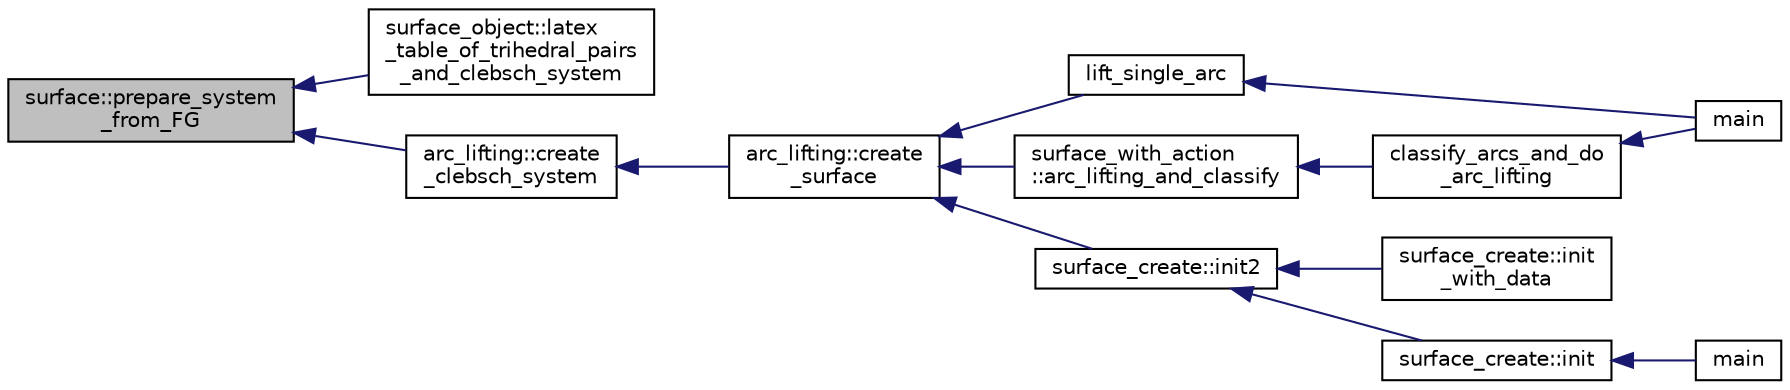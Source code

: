 digraph "surface::prepare_system_from_FG"
{
  edge [fontname="Helvetica",fontsize="10",labelfontname="Helvetica",labelfontsize="10"];
  node [fontname="Helvetica",fontsize="10",shape=record];
  rankdir="LR";
  Node4711 [label="surface::prepare_system\l_from_FG",height=0.2,width=0.4,color="black", fillcolor="grey75", style="filled", fontcolor="black"];
  Node4711 -> Node4712 [dir="back",color="midnightblue",fontsize="10",style="solid",fontname="Helvetica"];
  Node4712 [label="surface_object::latex\l_table_of_trihedral_pairs\l_and_clebsch_system",height=0.2,width=0.4,color="black", fillcolor="white", style="filled",URL="$df/df8/classsurface__object.html#a174ac7ffea380b2c2593fbe540da38c4"];
  Node4711 -> Node4713 [dir="back",color="midnightblue",fontsize="10",style="solid",fontname="Helvetica"];
  Node4713 [label="arc_lifting::create\l_clebsch_system",height=0.2,width=0.4,color="black", fillcolor="white", style="filled",URL="$dc/db7/classarc__lifting.html#a70e7b6f208cc31296982de47a2114721"];
  Node4713 -> Node4714 [dir="back",color="midnightblue",fontsize="10",style="solid",fontname="Helvetica"];
  Node4714 [label="arc_lifting::create\l_surface",height=0.2,width=0.4,color="black", fillcolor="white", style="filled",URL="$dc/db7/classarc__lifting.html#a2b1fd46281de9ff3fef00fc122d39b2b"];
  Node4714 -> Node4715 [dir="back",color="midnightblue",fontsize="10",style="solid",fontname="Helvetica"];
  Node4715 [label="lift_single_arc",height=0.2,width=0.4,color="black", fillcolor="white", style="filled",URL="$d6/dc3/arc__lifting__main_8_c.html#a0bdc148f70112959722a40cf9758d54b"];
  Node4715 -> Node4716 [dir="back",color="midnightblue",fontsize="10",style="solid",fontname="Helvetica"];
  Node4716 [label="main",height=0.2,width=0.4,color="black", fillcolor="white", style="filled",URL="$d6/dc3/arc__lifting__main_8_c.html#a217dbf8b442f20279ea00b898af96f52"];
  Node4714 -> Node4717 [dir="back",color="midnightblue",fontsize="10",style="solid",fontname="Helvetica"];
  Node4717 [label="surface_create::init2",height=0.2,width=0.4,color="black", fillcolor="white", style="filled",URL="$de/da4/classsurface__create.html#a0d600640f7dd62d5a6c36443effdab59"];
  Node4717 -> Node4718 [dir="back",color="midnightblue",fontsize="10",style="solid",fontname="Helvetica"];
  Node4718 [label="surface_create::init\l_with_data",height=0.2,width=0.4,color="black", fillcolor="white", style="filled",URL="$de/da4/classsurface__create.html#a9226f687139676532adb1aa971fbade2"];
  Node4717 -> Node4719 [dir="back",color="midnightblue",fontsize="10",style="solid",fontname="Helvetica"];
  Node4719 [label="surface_create::init",height=0.2,width=0.4,color="black", fillcolor="white", style="filled",URL="$de/da4/classsurface__create.html#ab0db5c12825f778e3caf8aa4da02eb06"];
  Node4719 -> Node4720 [dir="back",color="midnightblue",fontsize="10",style="solid",fontname="Helvetica"];
  Node4720 [label="main",height=0.2,width=0.4,color="black", fillcolor="white", style="filled",URL="$d2/dfa/create__surface__main_8_c.html#a217dbf8b442f20279ea00b898af96f52"];
  Node4714 -> Node4721 [dir="back",color="midnightblue",fontsize="10",style="solid",fontname="Helvetica"];
  Node4721 [label="surface_with_action\l::arc_lifting_and_classify",height=0.2,width=0.4,color="black", fillcolor="white", style="filled",URL="$d8/df9/classsurface__with__action.html#a62a3948f830c59e09ef94937650a07a4"];
  Node4721 -> Node4722 [dir="back",color="midnightblue",fontsize="10",style="solid",fontname="Helvetica"];
  Node4722 [label="classify_arcs_and_do\l_arc_lifting",height=0.2,width=0.4,color="black", fillcolor="white", style="filled",URL="$d6/dc3/arc__lifting__main_8_c.html#afdd7be16f16b8c71e9a72fe5f6a0b59c"];
  Node4722 -> Node4716 [dir="back",color="midnightblue",fontsize="10",style="solid",fontname="Helvetica"];
}
